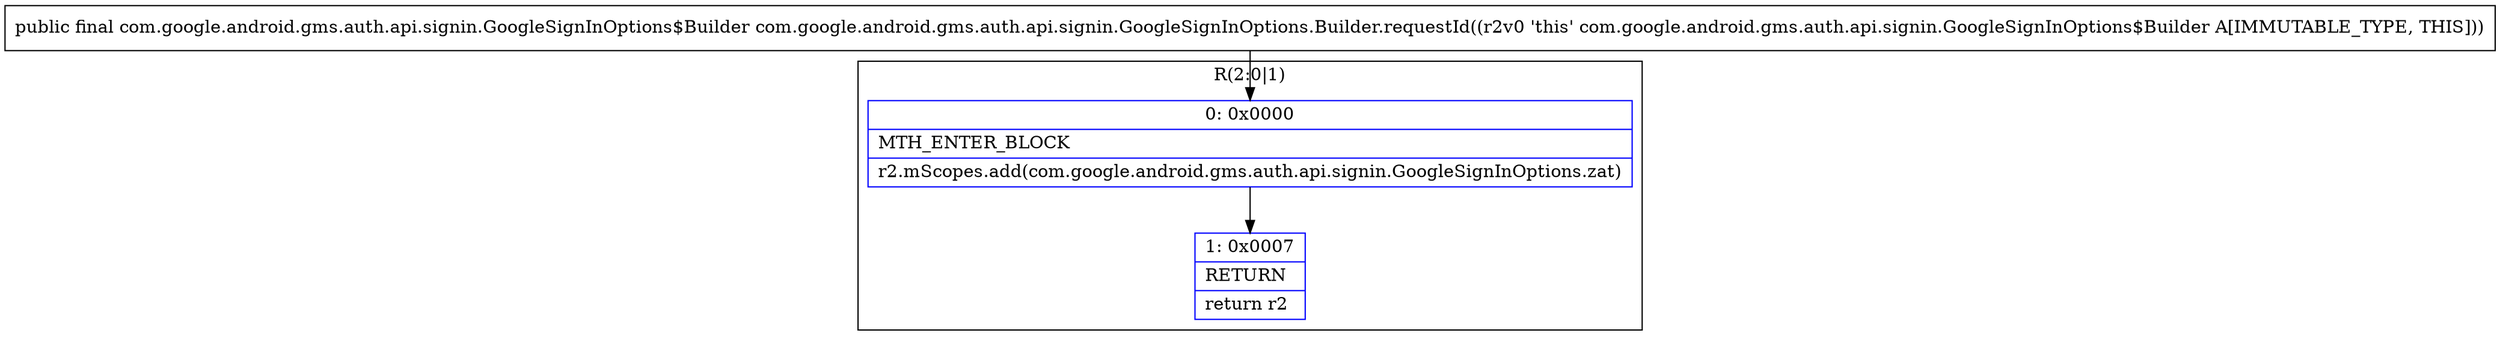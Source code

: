 digraph "CFG forcom.google.android.gms.auth.api.signin.GoogleSignInOptions.Builder.requestId()Lcom\/google\/android\/gms\/auth\/api\/signin\/GoogleSignInOptions$Builder;" {
subgraph cluster_Region_1579319087 {
label = "R(2:0|1)";
node [shape=record,color=blue];
Node_0 [shape=record,label="{0\:\ 0x0000|MTH_ENTER_BLOCK\l|r2.mScopes.add(com.google.android.gms.auth.api.signin.GoogleSignInOptions.zat)\l}"];
Node_1 [shape=record,label="{1\:\ 0x0007|RETURN\l|return r2\l}"];
}
MethodNode[shape=record,label="{public final com.google.android.gms.auth.api.signin.GoogleSignInOptions$Builder com.google.android.gms.auth.api.signin.GoogleSignInOptions.Builder.requestId((r2v0 'this' com.google.android.gms.auth.api.signin.GoogleSignInOptions$Builder A[IMMUTABLE_TYPE, THIS])) }"];
MethodNode -> Node_0;
Node_0 -> Node_1;
}

